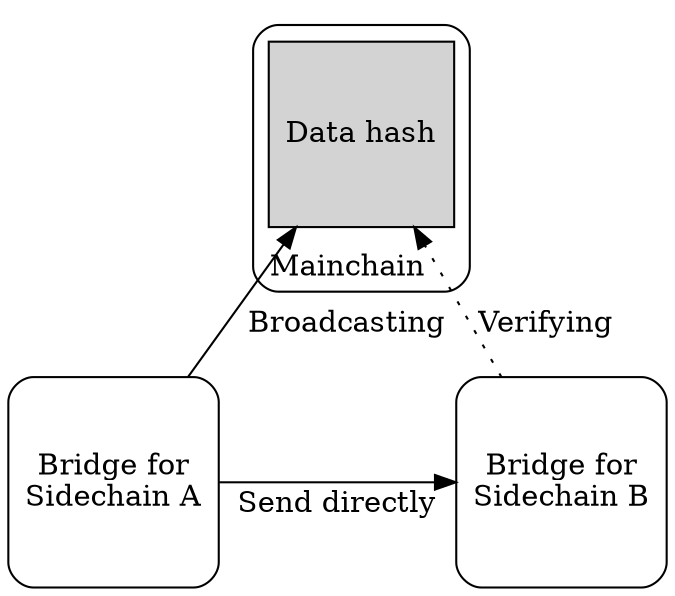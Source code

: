 digraph {
  node [shape=square style=rounded]
  rankdir=BT

  subgraph cluster_mainchain {
    label="Mainchain"
    labeljust=l
    style=rounded

    dataHash [label = "Data hash", style=filled]
  }

  sidechain_a_bridge [label = "Bridge for\nSidechain A"]

  sidechain_b_bridge [label = "Bridge for\nSidechain B"]

  sidechain_a_bridge -> dataHash [label = " Broadcasting"]
  sidechain_b_bridge -> dataHash [style=dotted, label= "Verifying"]

  {rank=same; sidechain_a_bridge -> sidechain_b_bridge [label = "Send directly"] }
}
